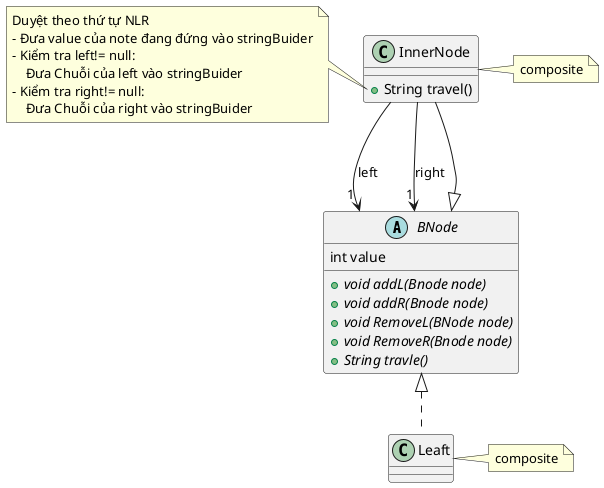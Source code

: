 @startuml
'https://plantuml.com/sequence-diagram


abstract class BNode
BNode <|-- InnerNode
BNode <|.. Leaft
InnerNode -->"1" BNode :left
InnerNode -->"1" BNode:right
abstract class BNode
{
     int value
     + {abstract} void addL(Bnode node)
     + {abstract} void addR(Bnode node)
     + {abstract} void RemoveL(BNode node)
     + {abstract} void RemoveR(Bnode node)
     + {abstract} String travle()
}
class InnerNode{
    + String travel()
}

note left of InnerNode::travel
   Duyệt theo thứ tự NLR
   - Đưa value của note đang đứng vào stringBuider
   - Kiểm tra left!= null:
       Đưa Chuỗi của left vào stringBuider
   - Kiểm tra right!= null:
       Đưa Chuỗi của right vào stringBuider
end note

note right of InnerNode
composite
end note

note right of Leaft
composite
end note

@enduml